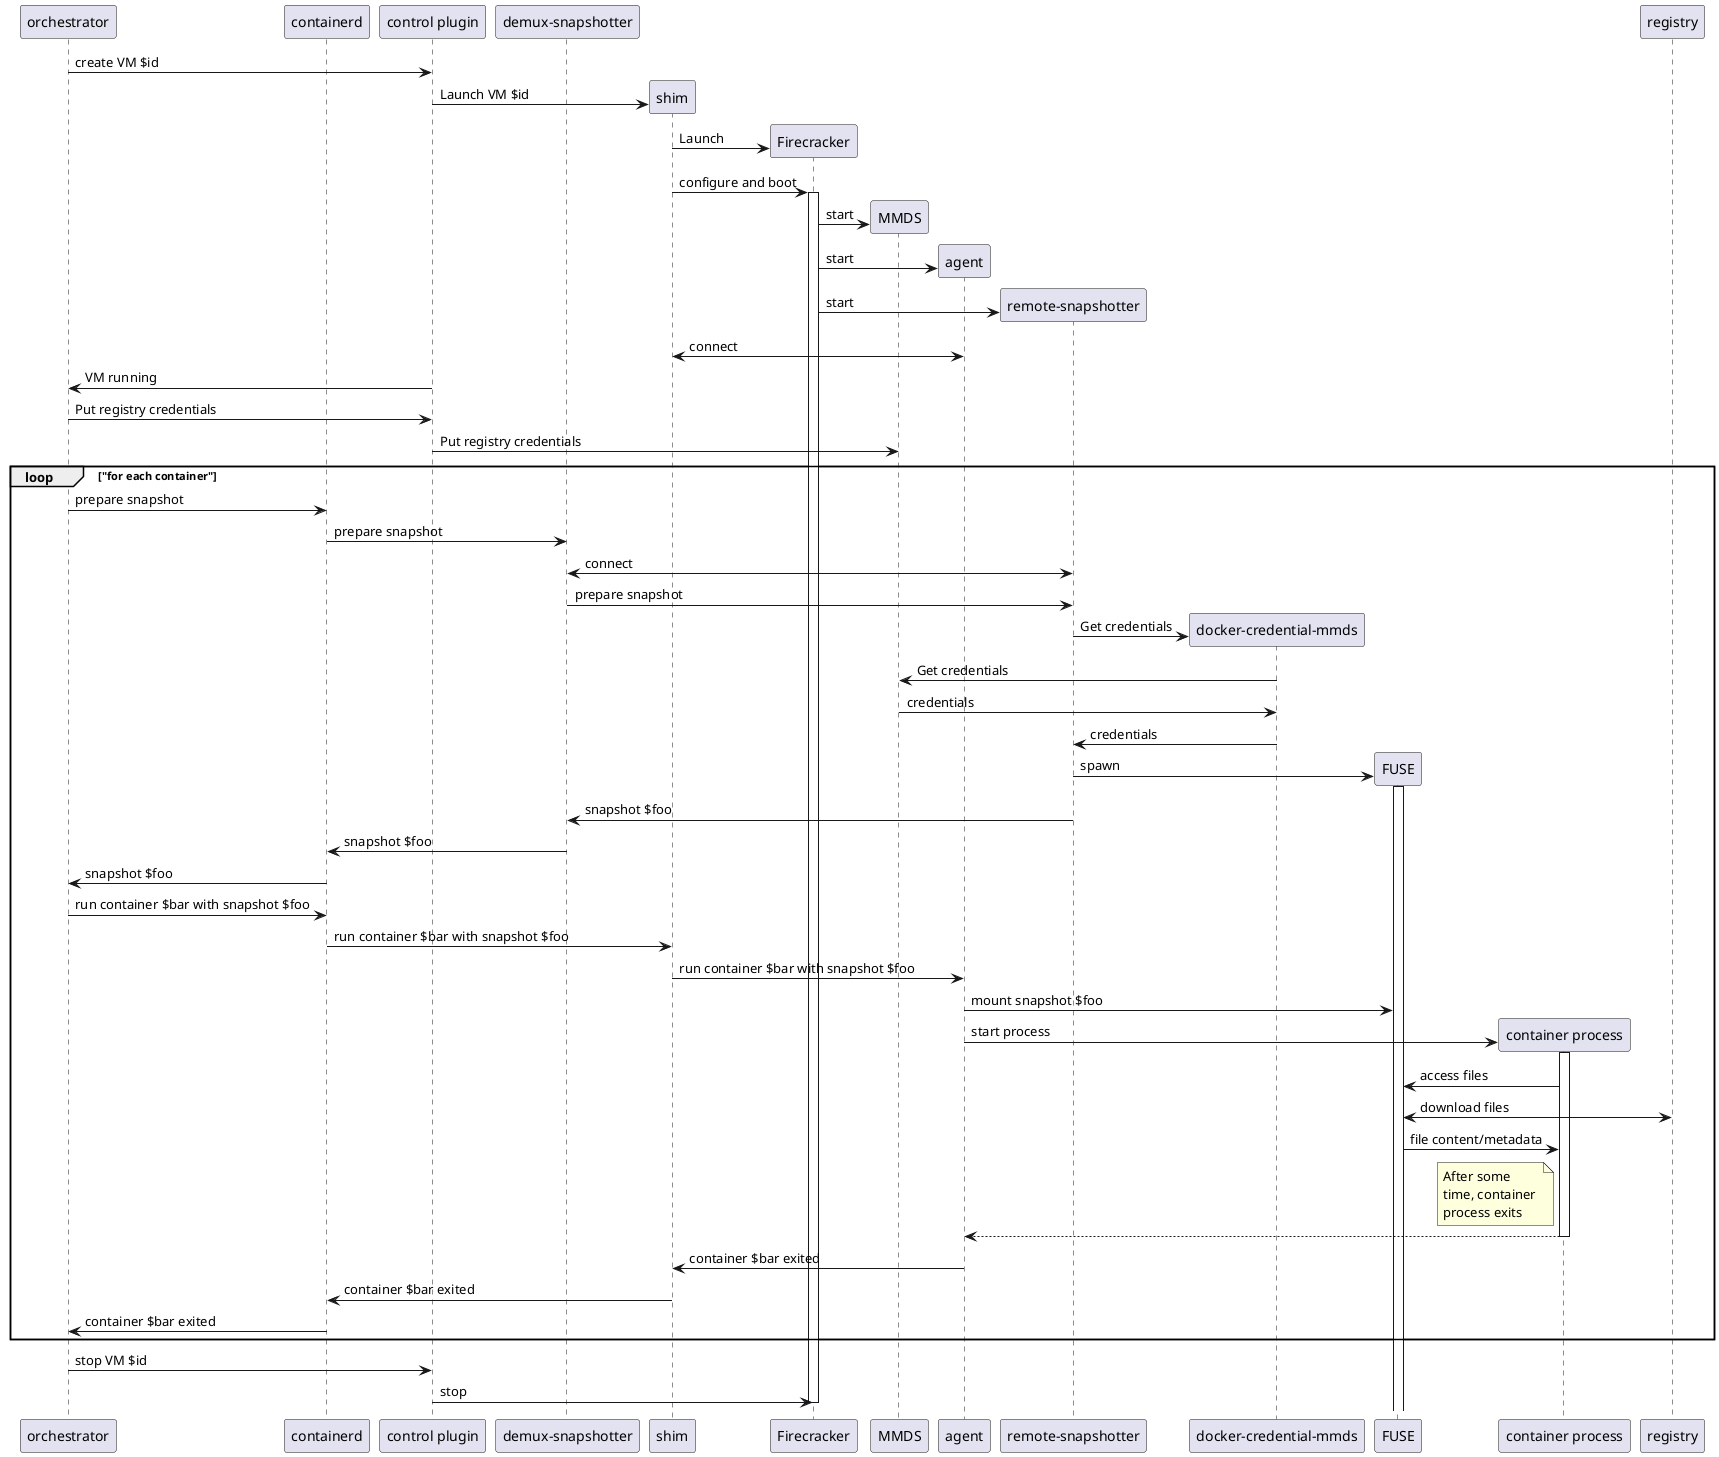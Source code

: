@startuml
participant orchestrator
participant containerd
participant "control plugin"
participant "demux-snapshotter"

orchestrator -> "control plugin": create VM $id
create shim
"control plugin" -> shim: Launch VM $id
create Firecracker
shim -> Firecracker: Launch
shim -> Firecracker ++ : configure and boot
create MMDS
Firecracker -> MMDS: start
create agent
Firecracker -> agent: start
create "remote-snapshotter"
Firecracker -> "remote-snapshotter": start
"shim" <-> agent: connect
"control plugin" -> orchestrator: VM running

orchestrator -> "control plugin": Put registry credentials
"control plugin" -> MMDS: Put registry credentials


loop "for each container"
orchestrator -> containerd: prepare snapshot
containerd -> "demux-snapshotter": prepare snapshot
"demux-snapshotter" <-> "remote-snapshotter": connect
"demux-snapshotter" -> "remote-snapshotter": prepare snapshot
create "docker-credential-mmds"
"remote-snapshotter" -> "docker-credential-mmds": Get credentials
"docker-credential-mmds" -> MMDS: Get credentials
MMDS -> "docker-credential-mmds": credentials
"docker-credential-mmds" -> "remote-snapshotter": credentials

create FUSE
"remote-snapshotter" -> FUSE : spawn
activate FUSE
"remote-snapshotter" -> "demux-snapshotter": snapshot $foo
"demux-snapshotter" -> containerd: snapshot $foo
containerd -> orchestrator: snapshot $foo
orchestrator -> containerd: run container $bar with snapshot $foo
containerd -> shim: run container $bar with snapshot $foo
shim -> agent: run container $bar with snapshot $foo
agent -> FUSE: mount snapshot $foo
create "container process"
agent -> "container process": start process
activate "container process"
"container process" -> "FUSE": access files
FUSE <-> registry: download files
FUSE -> "container process": file content/metadata
note left of "container process"
After some 
time, container 
process exits
end note
return
agent -> shim: container $bar exited
shim -> containerd: container $bar exited
containerd -> orchestrator: container $bar exited
end
orchestrator -> "control plugin": stop VM $id
"control plugin" -> Firecracker: stop
deactivate Firecracker
@enduml